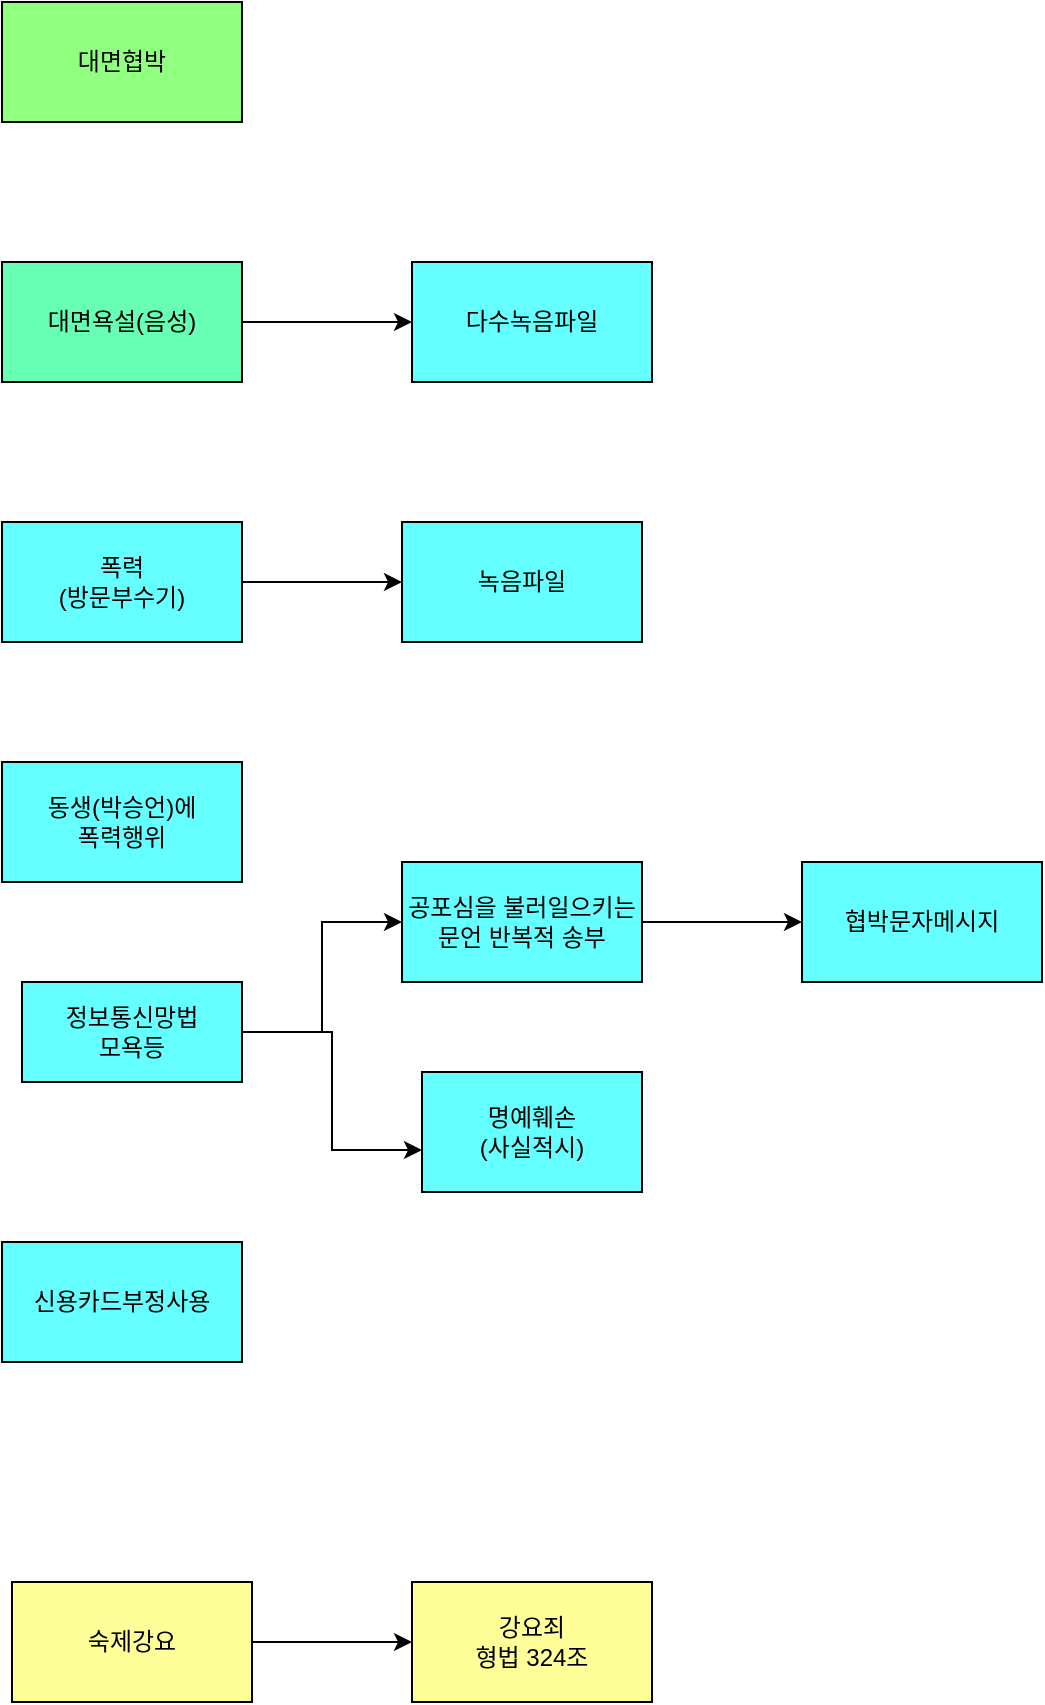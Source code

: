 <mxfile version="21.7.5" type="github">
  <diagram name="페이지-1" id="A2mZg5_CzM6SbHUTz9Lb">
    <mxGraphModel dx="1156" dy="638" grid="1" gridSize="10" guides="1" tooltips="1" connect="1" arrows="1" fold="1" page="1" pageScale="1" pageWidth="827" pageHeight="1169" math="0" shadow="0">
      <root>
        <mxCell id="0" />
        <mxCell id="1" parent="0" />
        <mxCell id="kALwG-dQVVFzzXNTB5KC-1" value="대면협박" style="rounded=0;whiteSpace=wrap;html=1;fillColor=#91FF80;" vertex="1" parent="1">
          <mxGeometry x="30" y="50" width="120" height="60" as="geometry" />
        </mxCell>
        <mxCell id="kALwG-dQVVFzzXNTB5KC-4" value="" style="edgeStyle=orthogonalEdgeStyle;rounded=0;orthogonalLoop=1;jettySize=auto;html=1;" edge="1" parent="1" source="kALwG-dQVVFzzXNTB5KC-2" target="kALwG-dQVVFzzXNTB5KC-3">
          <mxGeometry relative="1" as="geometry" />
        </mxCell>
        <mxCell id="kALwG-dQVVFzzXNTB5KC-2" value="대면욕설(음성)" style="rounded=0;whiteSpace=wrap;html=1;fillColor=#66FFB3;" vertex="1" parent="1">
          <mxGeometry x="30" y="180" width="120" height="60" as="geometry" />
        </mxCell>
        <mxCell id="kALwG-dQVVFzzXNTB5KC-7" value="" style="edgeStyle=orthogonalEdgeStyle;rounded=0;orthogonalLoop=1;jettySize=auto;html=1;" edge="1" parent="1" source="kALwG-dQVVFzzXNTB5KC-5" target="kALwG-dQVVFzzXNTB5KC-6">
          <mxGeometry relative="1" as="geometry" />
        </mxCell>
        <mxCell id="kALwG-dQVVFzzXNTB5KC-11" value="" style="edgeStyle=orthogonalEdgeStyle;rounded=0;orthogonalLoop=1;jettySize=auto;html=1;" edge="1" parent="1" source="kALwG-dQVVFzzXNTB5KC-9" target="kALwG-dQVVFzzXNTB5KC-10">
          <mxGeometry relative="1" as="geometry" />
        </mxCell>
        <mxCell id="kALwG-dQVVFzzXNTB5KC-18" style="edgeStyle=orthogonalEdgeStyle;rounded=0;orthogonalLoop=1;jettySize=auto;html=1;entryX=0;entryY=0.65;entryDx=0;entryDy=0;entryPerimeter=0;" edge="1" parent="1" source="kALwG-dQVVFzzXNTB5KC-9" target="kALwG-dQVVFzzXNTB5KC-12">
          <mxGeometry relative="1" as="geometry" />
        </mxCell>
        <mxCell id="kALwG-dQVVFzzXNTB5KC-20" value="" style="edgeStyle=orthogonalEdgeStyle;rounded=0;orthogonalLoop=1;jettySize=auto;html=1;" edge="1" parent="1" source="kALwG-dQVVFzzXNTB5KC-10" target="kALwG-dQVVFzzXNTB5KC-19">
          <mxGeometry relative="1" as="geometry" />
        </mxCell>
        <mxCell id="kALwG-dQVVFzzXNTB5KC-17" value="" style="edgeStyle=orthogonalEdgeStyle;rounded=0;orthogonalLoop=1;jettySize=auto;html=1;" edge="1" parent="1" source="kALwG-dQVVFzzXNTB5KC-15" target="kALwG-dQVVFzzXNTB5KC-16">
          <mxGeometry relative="1" as="geometry" />
        </mxCell>
        <mxCell id="kALwG-dQVVFzzXNTB5KC-15" value="숙제강요" style="rounded=0;whiteSpace=wrap;html=1;fillColor=#FFFF99;" vertex="1" parent="1">
          <mxGeometry x="35" y="840" width="120" height="60" as="geometry" />
        </mxCell>
        <mxCell id="kALwG-dQVVFzzXNTB5KC-16" value="강요죄&lt;br&gt;형법 324조" style="rounded=0;whiteSpace=wrap;html=1;fillColor=#FFFF99;" vertex="1" parent="1">
          <mxGeometry x="235" y="840" width="120" height="60" as="geometry" />
        </mxCell>
        <mxCell id="kALwG-dQVVFzzXNTB5KC-3" value="다수녹음파일" style="whiteSpace=wrap;html=1;rounded=0;fillColor=#66FFFF;" vertex="1" parent="1">
          <mxGeometry x="235" y="180" width="120" height="60" as="geometry" />
        </mxCell>
        <mxCell id="kALwG-dQVVFzzXNTB5KC-5" value="폭력&lt;br&gt;(방문부수기)" style="rounded=0;whiteSpace=wrap;html=1;fillColor=#66FFFF;" vertex="1" parent="1">
          <mxGeometry x="30" y="310" width="120" height="60" as="geometry" />
        </mxCell>
        <mxCell id="kALwG-dQVVFzzXNTB5KC-6" value="녹음파일" style="rounded=0;whiteSpace=wrap;html=1;fillColor=#66FFFF;" vertex="1" parent="1">
          <mxGeometry x="230" y="310" width="120" height="60" as="geometry" />
        </mxCell>
        <mxCell id="kALwG-dQVVFzzXNTB5KC-8" value="동생(박승언)에&lt;br&gt;폭력행위" style="rounded=0;whiteSpace=wrap;html=1;fillColor=#66FFFF;" vertex="1" parent="1">
          <mxGeometry x="30" y="430" width="120" height="60" as="geometry" />
        </mxCell>
        <mxCell id="kALwG-dQVVFzzXNTB5KC-9" value="정보통신망법&lt;br&gt;모욕등" style="rounded=0;whiteSpace=wrap;html=1;fillColor=#66FFFF;" vertex="1" parent="1">
          <mxGeometry x="40" y="540" width="110" height="50" as="geometry" />
        </mxCell>
        <mxCell id="kALwG-dQVVFzzXNTB5KC-10" value="공포심을 불러일으키는 문언 반복적 송부" style="rounded=0;whiteSpace=wrap;html=1;fillColor=#66FFFF;" vertex="1" parent="1">
          <mxGeometry x="230" y="480" width="120" height="60" as="geometry" />
        </mxCell>
        <mxCell id="kALwG-dQVVFzzXNTB5KC-12" value="명예훼손&lt;br&gt;(사실적시)" style="rounded=0;whiteSpace=wrap;html=1;fillColor=#66FFFF;" vertex="1" parent="1">
          <mxGeometry x="240" y="585" width="110" height="60" as="geometry" />
        </mxCell>
        <mxCell id="kALwG-dQVVFzzXNTB5KC-14" value="신용카드부정사용" style="rounded=0;whiteSpace=wrap;html=1;fillColor=#66FFFF;" vertex="1" parent="1">
          <mxGeometry x="30" y="670" width="120" height="60" as="geometry" />
        </mxCell>
        <mxCell id="kALwG-dQVVFzzXNTB5KC-19" value="협박문자메시지" style="whiteSpace=wrap;html=1;rounded=0;fillColor=#66FFFF;" vertex="1" parent="1">
          <mxGeometry x="430" y="480" width="120" height="60" as="geometry" />
        </mxCell>
      </root>
    </mxGraphModel>
  </diagram>
</mxfile>
